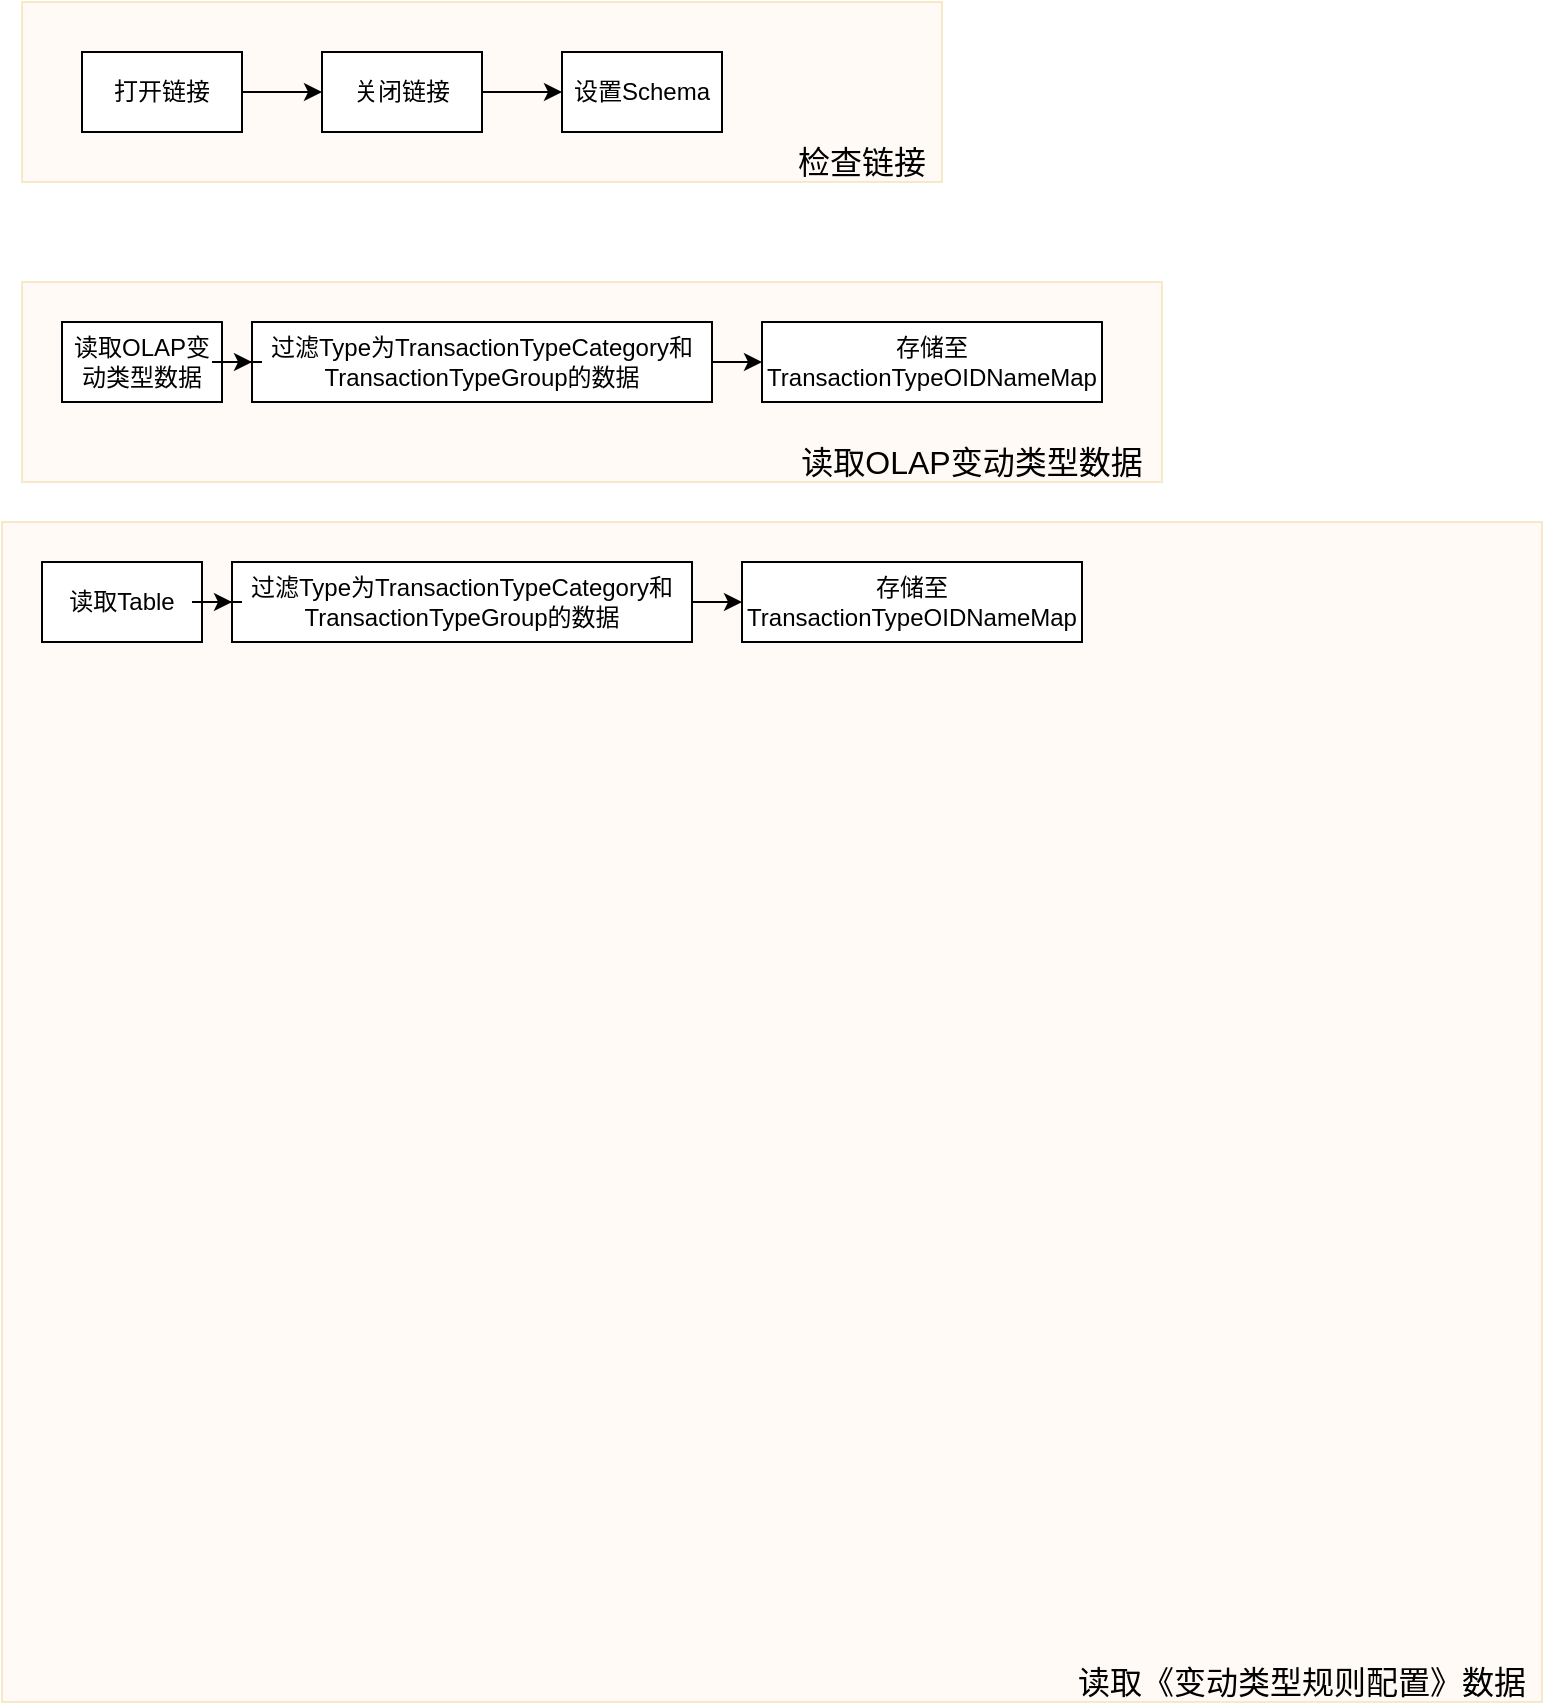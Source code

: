 <mxfile version="14.8.5" type="github">
  <diagram id="C5RBs43oDa-KdzZeNtuy" name="Page-1">
    <mxGraphModel dx="2062" dy="1122" grid="1" gridSize="10" guides="1" tooltips="1" connect="1" arrows="1" fold="1" page="1" pageScale="1" pageWidth="1654" pageHeight="2336" math="0" shadow="0">
      <root>
        <mxCell id="WIyWlLk6GJQsqaUBKTNV-0" />
        <mxCell id="WIyWlLk6GJQsqaUBKTNV-1" parent="WIyWlLk6GJQsqaUBKTNV-0" />
        <mxCell id="eg39BYURoG-ioiu6Ku_S-9" value="" style="group" parent="WIyWlLk6GJQsqaUBKTNV-1" vertex="1" connectable="0">
          <mxGeometry x="50" y="40" width="460" height="90" as="geometry" />
        </mxCell>
        <mxCell id="eg39BYURoG-ioiu6Ku_S-1" value="" style="rounded=0;whiteSpace=wrap;html=1;fillColor=#ffe6cc;strokeColor=#d79b00;opacity=20;strokeWidth=1;" parent="eg39BYURoG-ioiu6Ku_S-9" vertex="1">
          <mxGeometry width="460" height="90" as="geometry" />
        </mxCell>
        <mxCell id="eg39BYURoG-ioiu6Ku_S-7" value="检查链接" style="text;html=1;strokeColor=none;fillColor=none;align=center;verticalAlign=middle;whiteSpace=wrap;rounded=0;opacity=20;fontSize=16;" parent="eg39BYURoG-ioiu6Ku_S-9" vertex="1">
          <mxGeometry x="380" y="70" width="80" height="20" as="geometry" />
        </mxCell>
        <mxCell id="eg39BYURoG-ioiu6Ku_S-3" value="关闭链接" style="rounded=0;whiteSpace=wrap;html=1;" parent="eg39BYURoG-ioiu6Ku_S-9" vertex="1">
          <mxGeometry x="150" y="25" width="80" height="40" as="geometry" />
        </mxCell>
        <mxCell id="eg39BYURoG-ioiu6Ku_S-5" value="设置Schema" style="rounded=0;whiteSpace=wrap;html=1;" parent="eg39BYURoG-ioiu6Ku_S-9" vertex="1">
          <mxGeometry x="270" y="25" width="80" height="40" as="geometry" />
        </mxCell>
        <mxCell id="eg39BYURoG-ioiu6Ku_S-0" value="打开链接" style="rounded=0;whiteSpace=wrap;html=1;" parent="eg39BYURoG-ioiu6Ku_S-9" vertex="1">
          <mxGeometry x="30" y="25" width="80" height="40" as="geometry" />
        </mxCell>
        <mxCell id="eg39BYURoG-ioiu6Ku_S-6" value="" style="edgeStyle=orthogonalEdgeStyle;rounded=0;orthogonalLoop=1;jettySize=auto;html=1;" parent="eg39BYURoG-ioiu6Ku_S-9" source="eg39BYURoG-ioiu6Ku_S-3" target="eg39BYURoG-ioiu6Ku_S-5" edge="1">
          <mxGeometry relative="1" as="geometry" />
        </mxCell>
        <mxCell id="eg39BYURoG-ioiu6Ku_S-4" value="" style="edgeStyle=orthogonalEdgeStyle;rounded=0;orthogonalLoop=1;jettySize=auto;html=1;" parent="eg39BYURoG-ioiu6Ku_S-9" source="eg39BYURoG-ioiu6Ku_S-0" target="eg39BYURoG-ioiu6Ku_S-3" edge="1">
          <mxGeometry relative="1" as="geometry" />
        </mxCell>
        <mxCell id="eg39BYURoG-ioiu6Ku_S-18" value="" style="group" parent="WIyWlLk6GJQsqaUBKTNV-1" vertex="1" connectable="0">
          <mxGeometry x="50" y="180" width="570" height="100" as="geometry" />
        </mxCell>
        <mxCell id="eg39BYURoG-ioiu6Ku_S-11" value="" style="rounded=0;whiteSpace=wrap;html=1;fontSize=16;strokeWidth=1;opacity=20;fillColor=#ffe6cc;strokeColor=#d79b00;" parent="eg39BYURoG-ioiu6Ku_S-18" vertex="1">
          <mxGeometry width="570" height="100" as="geometry" />
        </mxCell>
        <mxCell id="eg39BYURoG-ioiu6Ku_S-12" value="读取OLAP变动类型数据" style="rounded=0;whiteSpace=wrap;html=1;" parent="eg39BYURoG-ioiu6Ku_S-18" vertex="1">
          <mxGeometry x="20" y="20" width="80" height="40" as="geometry" />
        </mxCell>
        <mxCell id="eg39BYURoG-ioiu6Ku_S-13" value="过滤Type为TransactionTypeCategory和TransactionTypeGroup的数据" style="rounded=0;whiteSpace=wrap;html=1;" parent="eg39BYURoG-ioiu6Ku_S-18" vertex="1">
          <mxGeometry x="115" y="20" width="230" height="40" as="geometry" />
        </mxCell>
        <mxCell id="eg39BYURoG-ioiu6Ku_S-15" value="存储至TransactionTypeOIDNameMap" style="rounded=0;whiteSpace=wrap;html=1;" parent="eg39BYURoG-ioiu6Ku_S-18" vertex="1">
          <mxGeometry x="370" y="20" width="170" height="40" as="geometry" />
        </mxCell>
        <mxCell id="eg39BYURoG-ioiu6Ku_S-17" value="读取OLAP变动类型数据" style="text;html=1;strokeColor=none;fillColor=none;align=center;verticalAlign=middle;whiteSpace=wrap;rounded=0;fontSize=16;opacity=20;" parent="eg39BYURoG-ioiu6Ku_S-18" vertex="1">
          <mxGeometry x="380" y="80" width="190" height="20" as="geometry" />
        </mxCell>
        <mxCell id="eg39BYURoG-ioiu6Ku_S-14" value="" style="edgeStyle=orthogonalEdgeStyle;rounded=0;orthogonalLoop=1;jettySize=auto;html=1;fontSize=16;" parent="eg39BYURoG-ioiu6Ku_S-18" source="eg39BYURoG-ioiu6Ku_S-12" target="eg39BYURoG-ioiu6Ku_S-13" edge="1">
          <mxGeometry relative="1" as="geometry" />
        </mxCell>
        <mxCell id="eg39BYURoG-ioiu6Ku_S-16" value="" style="edgeStyle=orthogonalEdgeStyle;rounded=0;orthogonalLoop=1;jettySize=auto;html=1;fontSize=16;" parent="eg39BYURoG-ioiu6Ku_S-18" source="eg39BYURoG-ioiu6Ku_S-13" target="eg39BYURoG-ioiu6Ku_S-15" edge="1">
          <mxGeometry relative="1" as="geometry" />
        </mxCell>
        <mxCell id="eg39BYURoG-ioiu6Ku_S-19" value="" style="group" parent="WIyWlLk6GJQsqaUBKTNV-1" vertex="1" connectable="0">
          <mxGeometry x="40" y="300" width="770" height="590" as="geometry" />
        </mxCell>
        <mxCell id="eg39BYURoG-ioiu6Ku_S-20" value="" style="rounded=0;whiteSpace=wrap;html=1;fontSize=16;strokeWidth=1;opacity=20;fillColor=#ffe6cc;strokeColor=#d79b00;" parent="eg39BYURoG-ioiu6Ku_S-19" vertex="1">
          <mxGeometry width="770" height="590" as="geometry" />
        </mxCell>
        <mxCell id="eg39BYURoG-ioiu6Ku_S-21" value="读取Table" style="rounded=0;whiteSpace=wrap;html=1;" parent="eg39BYURoG-ioiu6Ku_S-19" vertex="1">
          <mxGeometry x="20" y="20" width="80" height="40" as="geometry" />
        </mxCell>
        <mxCell id="eg39BYURoG-ioiu6Ku_S-22" value="过滤Type为TransactionTypeCategory和TransactionTypeGroup的数据" style="rounded=0;whiteSpace=wrap;html=1;" parent="eg39BYURoG-ioiu6Ku_S-19" vertex="1">
          <mxGeometry x="115" y="20" width="230" height="40" as="geometry" />
        </mxCell>
        <mxCell id="eg39BYURoG-ioiu6Ku_S-23" value="存储至TransactionTypeOIDNameMap" style="rounded=0;whiteSpace=wrap;html=1;" parent="eg39BYURoG-ioiu6Ku_S-19" vertex="1">
          <mxGeometry x="370" y="20" width="170" height="40" as="geometry" />
        </mxCell>
        <mxCell id="eg39BYURoG-ioiu6Ku_S-24" value="读取《变动类型规则配置》数据" style="text;html=1;strokeColor=none;fillColor=none;align=center;verticalAlign=middle;whiteSpace=wrap;rounded=0;fontSize=16;opacity=20;" parent="eg39BYURoG-ioiu6Ku_S-19" vertex="1">
          <mxGeometry x="530" y="570" width="240" height="20" as="geometry" />
        </mxCell>
        <mxCell id="eg39BYURoG-ioiu6Ku_S-25" value="" style="edgeStyle=orthogonalEdgeStyle;rounded=0;orthogonalLoop=1;jettySize=auto;html=1;fontSize=16;" parent="eg39BYURoG-ioiu6Ku_S-19" source="eg39BYURoG-ioiu6Ku_S-21" target="eg39BYURoG-ioiu6Ku_S-22" edge="1">
          <mxGeometry relative="1" as="geometry" />
        </mxCell>
        <mxCell id="eg39BYURoG-ioiu6Ku_S-26" value="" style="edgeStyle=orthogonalEdgeStyle;rounded=0;orthogonalLoop=1;jettySize=auto;html=1;fontSize=16;" parent="eg39BYURoG-ioiu6Ku_S-19" source="eg39BYURoG-ioiu6Ku_S-22" target="eg39BYURoG-ioiu6Ku_S-23" edge="1">
          <mxGeometry relative="1" as="geometry" />
        </mxCell>
      </root>
    </mxGraphModel>
  </diagram>
</mxfile>
